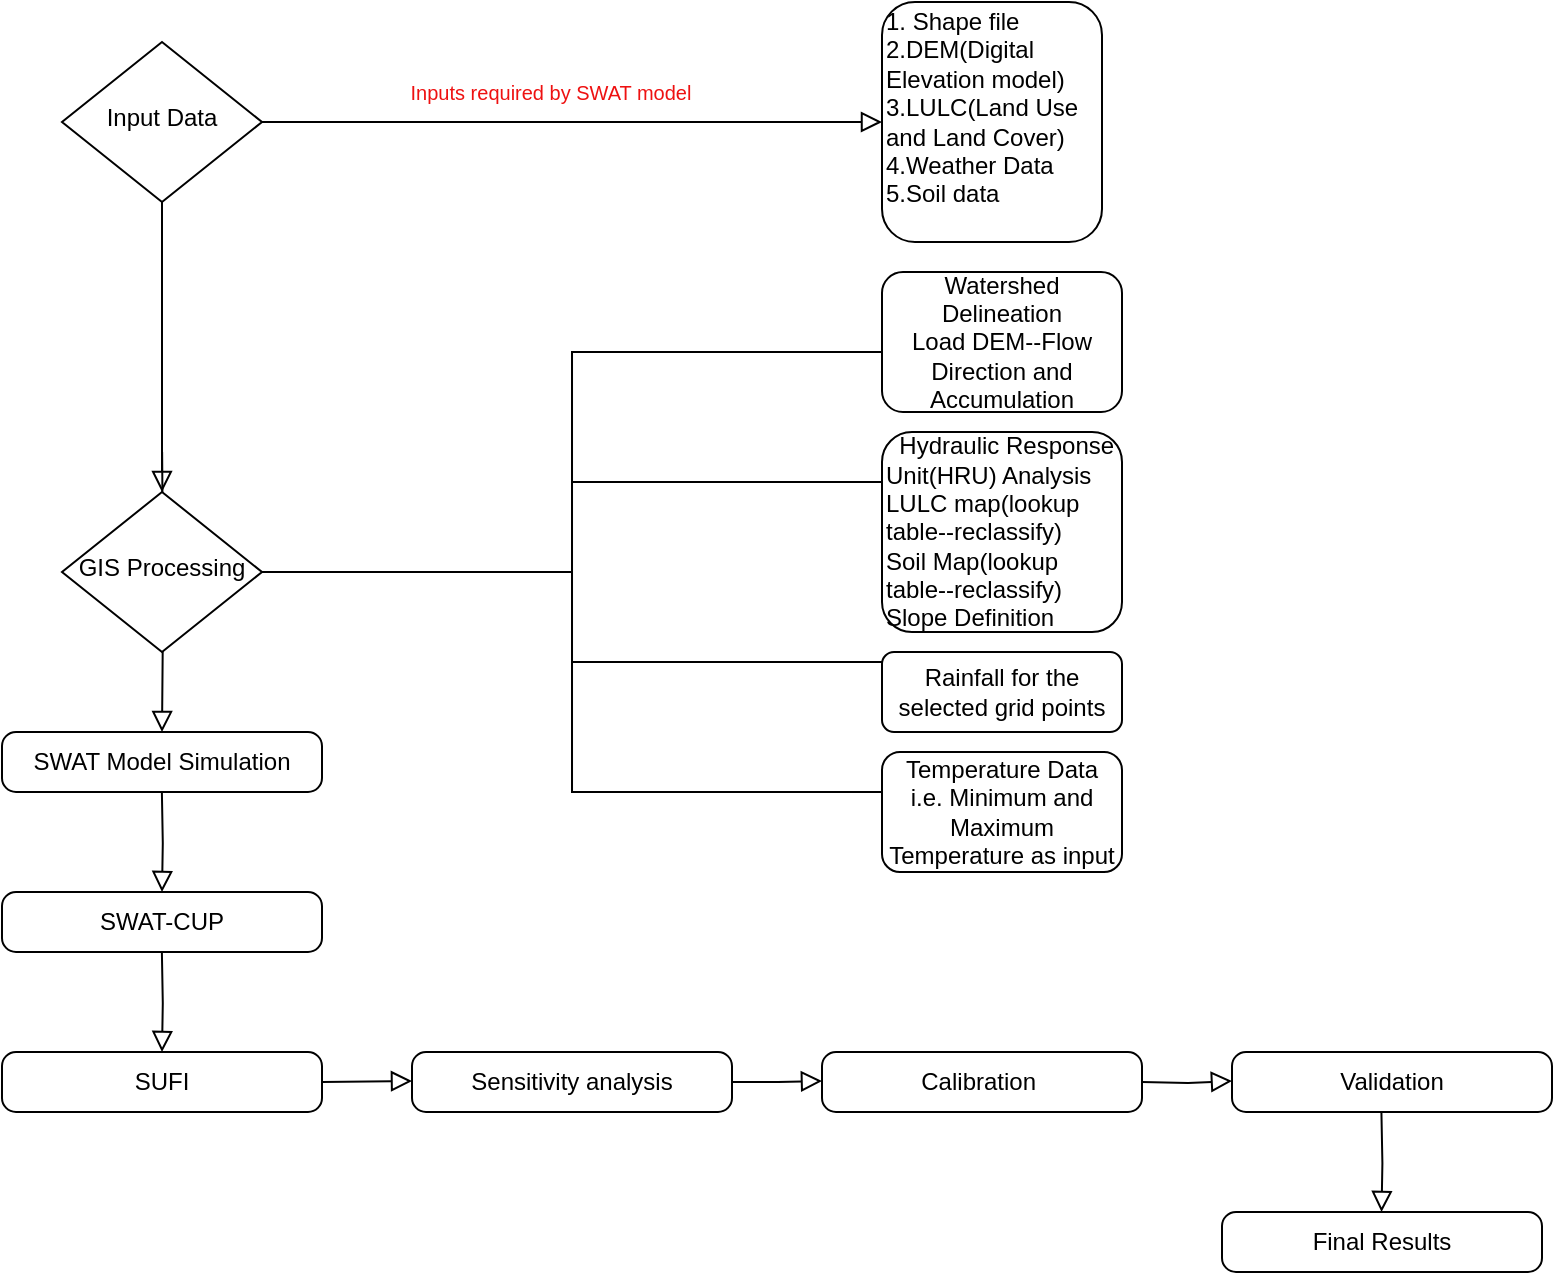 <mxfile version="24.6.4" type="github">
  <diagram id="C5RBs43oDa-KdzZeNtuy" name="Page-1">
    <mxGraphModel dx="1050" dy="557" grid="1" gridSize="10" guides="1" tooltips="1" connect="1" arrows="1" fold="1" page="1" pageScale="1" pageWidth="827" pageHeight="1169" math="0" shadow="0">
      <root>
        <mxCell id="WIyWlLk6GJQsqaUBKTNV-0" />
        <mxCell id="WIyWlLk6GJQsqaUBKTNV-1" parent="WIyWlLk6GJQsqaUBKTNV-0" />
        <mxCell id="WIyWlLk6GJQsqaUBKTNV-4" value="" style="rounded=0;html=1;jettySize=auto;orthogonalLoop=1;fontSize=11;endArrow=block;endFill=0;endSize=8;strokeWidth=1;shadow=0;labelBackgroundColor=none;edgeStyle=orthogonalEdgeStyle;exitX=0.5;exitY=1;exitDx=0;exitDy=0;" parent="WIyWlLk6GJQsqaUBKTNV-1" source="WIyWlLk6GJQsqaUBKTNV-6" target="WIyWlLk6GJQsqaUBKTNV-10" edge="1">
          <mxGeometry y="20" relative="1" as="geometry">
            <mxPoint as="offset" />
            <mxPoint x="220" y="130" as="sourcePoint" />
          </mxGeometry>
        </mxCell>
        <mxCell id="WIyWlLk6GJQsqaUBKTNV-5" value="" style="edgeStyle=orthogonalEdgeStyle;rounded=0;html=1;jettySize=auto;orthogonalLoop=1;fontSize=11;endArrow=block;endFill=0;endSize=8;strokeWidth=1;shadow=0;labelBackgroundColor=none;" parent="WIyWlLk6GJQsqaUBKTNV-1" source="WIyWlLk6GJQsqaUBKTNV-6" target="WIyWlLk6GJQsqaUBKTNV-7" edge="1">
          <mxGeometry y="10" relative="1" as="geometry">
            <mxPoint as="offset" />
          </mxGeometry>
        </mxCell>
        <mxCell id="WIyWlLk6GJQsqaUBKTNV-6" value="Input Data" style="rhombus;whiteSpace=wrap;html=1;shadow=0;fontFamily=Helvetica;fontSize=12;align=center;strokeWidth=1;spacing=6;spacingTop=-4;" parent="WIyWlLk6GJQsqaUBKTNV-1" vertex="1">
          <mxGeometry x="170" y="45" width="100" height="80" as="geometry" />
        </mxCell>
        <mxCell id="WIyWlLk6GJQsqaUBKTNV-7" value="&lt;div style=&quot;&quot;&gt;1. Shape file&amp;nbsp; &amp;nbsp;&lt;/div&gt;&lt;div style=&quot;&quot;&gt;&lt;span style=&quot;background-color: initial;&quot;&gt;2.DEM(Digital Elevation model)&lt;/span&gt;&lt;/div&gt;&lt;div style=&quot;&quot;&gt;3.LULC(Land Use and Land Cover)&lt;/div&gt;&lt;div style=&quot;&quot;&gt;4.Weather Data&lt;/div&gt;&lt;div style=&quot;&quot;&gt;5.Soil data&lt;/div&gt;&lt;div style=&quot;&quot;&gt;&lt;br&gt;&lt;/div&gt;" style="rounded=1;whiteSpace=wrap;html=1;fontSize=12;glass=0;strokeWidth=1;shadow=0;align=left;" parent="WIyWlLk6GJQsqaUBKTNV-1" vertex="1">
          <mxGeometry x="580" y="25" width="110" height="120" as="geometry" />
        </mxCell>
        <mxCell id="WIyWlLk6GJQsqaUBKTNV-8" value="" style="rounded=0;html=1;jettySize=auto;orthogonalLoop=1;fontSize=11;endArrow=block;endFill=0;endSize=8;strokeWidth=1;shadow=0;labelBackgroundColor=none;edgeStyle=orthogonalEdgeStyle;entryX=0.5;entryY=0;entryDx=0;entryDy=0;" parent="WIyWlLk6GJQsqaUBKTNV-1" target="2zxvoeg9tNZYInOulu1J-22" edge="1">
          <mxGeometry x="0.333" y="20" relative="1" as="geometry">
            <mxPoint as="offset" />
            <mxPoint x="220.059" y="249.953" as="sourcePoint" />
            <mxPoint x="220" y="380" as="targetPoint" />
          </mxGeometry>
        </mxCell>
        <mxCell id="WIyWlLk6GJQsqaUBKTNV-10" value="GIS Processing" style="rhombus;whiteSpace=wrap;html=1;shadow=0;fontFamily=Helvetica;fontSize=12;align=center;strokeWidth=1;spacing=6;spacingTop=-4;" parent="WIyWlLk6GJQsqaUBKTNV-1" vertex="1">
          <mxGeometry x="170" y="270" width="100" height="80" as="geometry" />
        </mxCell>
        <mxCell id="2zxvoeg9tNZYInOulu1J-0" value="Inputs required by SWAT model" style="text;html=1;align=center;verticalAlign=middle;resizable=0;points=[];autosize=1;fillColor=none;fontSize=10;fontColor=#ee1111;" parent="WIyWlLk6GJQsqaUBKTNV-1" vertex="1">
          <mxGeometry x="334" y="55" width="160" height="30" as="geometry" />
        </mxCell>
        <mxCell id="2zxvoeg9tNZYInOulu1J-5" value="" style="strokeWidth=1;html=1;shape=mxgraph.flowchart.annotation_2;align=left;labelPosition=right;pointerEvents=1;" parent="WIyWlLk6GJQsqaUBKTNV-1" vertex="1">
          <mxGeometry x="270" y="265" width="310" height="90" as="geometry" />
        </mxCell>
        <mxCell id="2zxvoeg9tNZYInOulu1J-8" value="" style="strokeWidth=1;html=1;shape=mxgraph.flowchart.annotation_2;align=left;labelPosition=right;pointerEvents=1;" parent="WIyWlLk6GJQsqaUBKTNV-1" vertex="1">
          <mxGeometry x="270.01" y="200" width="309.99" height="220" as="geometry" />
        </mxCell>
        <mxCell id="2zxvoeg9tNZYInOulu1J-11" value="Watershed Delineation&lt;div&gt;Load DEM--Flow Direction and Accumulation&lt;/div&gt;" style="rounded=1;whiteSpace=wrap;html=1;" parent="WIyWlLk6GJQsqaUBKTNV-1" vertex="1">
          <mxGeometry x="580" y="160" width="120" height="70" as="geometry" />
        </mxCell>
        <mxCell id="2zxvoeg9tNZYInOulu1J-12" value="" style="strokeWidth=1;html=1;shape=mxgraph.flowchart.annotation_2;align=left;labelPosition=right;pointerEvents=1;" parent="WIyWlLk6GJQsqaUBKTNV-1" vertex="1">
          <mxGeometry x="270.01" y="200" width="309.99" height="220" as="geometry" />
        </mxCell>
        <mxCell id="2zxvoeg9tNZYInOulu1J-13" value="&lt;div style=&quot;&quot;&gt;&lt;span style=&quot;background-color: initial;&quot;&gt;&amp;nbsp; Hydraulic Response Unit(HRU) Analysis&lt;/span&gt;&lt;/div&gt;&lt;div style=&quot;&quot;&gt;LULC map(lookup table--reclassify)&lt;/div&gt;&lt;div style=&quot;&quot;&gt;Soil Map(&lt;span style=&quot;background-color: initial;&quot;&gt;lookup table--reclassify)&lt;/span&gt;&lt;/div&gt;&lt;div style=&quot;&quot;&gt;&lt;span style=&quot;background-color: initial;&quot;&gt;Slope Definition&lt;/span&gt;&lt;/div&gt;" style="rounded=1;whiteSpace=wrap;html=1;align=left;" parent="WIyWlLk6GJQsqaUBKTNV-1" vertex="1">
          <mxGeometry x="580" y="240" width="120" height="100" as="geometry" />
        </mxCell>
        <mxCell id="2zxvoeg9tNZYInOulu1J-14" value="Temperature Data&lt;div&gt;i.e. Minimum and Maximum Temperature as input&lt;/div&gt;" style="rounded=1;whiteSpace=wrap;html=1;" parent="WIyWlLk6GJQsqaUBKTNV-1" vertex="1">
          <mxGeometry x="580" y="400" width="120" height="60" as="geometry" />
        </mxCell>
        <mxCell id="2zxvoeg9tNZYInOulu1J-15" value="Rainfall for the selected grid points" style="rounded=1;whiteSpace=wrap;html=1;" parent="WIyWlLk6GJQsqaUBKTNV-1" vertex="1">
          <mxGeometry x="580" y="350" width="120" height="40" as="geometry" />
        </mxCell>
        <mxCell id="2zxvoeg9tNZYInOulu1J-22" value="SWAT Model Simulation" style="rounded=1;whiteSpace=wrap;html=1;absoluteArcSize=1;arcSize=14;strokeWidth=1;" parent="WIyWlLk6GJQsqaUBKTNV-1" vertex="1">
          <mxGeometry x="140" y="390" width="160" height="30" as="geometry" />
        </mxCell>
        <mxCell id="2zxvoeg9tNZYInOulu1J-23" value="" style="rounded=0;html=1;jettySize=auto;orthogonalLoop=1;fontSize=11;endArrow=block;endFill=0;endSize=8;strokeWidth=1;shadow=0;labelBackgroundColor=none;edgeStyle=orthogonalEdgeStyle;exitX=0.5;exitY=1;exitDx=0;exitDy=0;" parent="WIyWlLk6GJQsqaUBKTNV-1" edge="1">
          <mxGeometry y="20" relative="1" as="geometry">
            <mxPoint as="offset" />
            <mxPoint x="219.94" y="420" as="sourcePoint" />
            <mxPoint x="220" y="470" as="targetPoint" />
          </mxGeometry>
        </mxCell>
        <mxCell id="2zxvoeg9tNZYInOulu1J-26" value="SWAT-CUP" style="rounded=1;whiteSpace=wrap;html=1;absoluteArcSize=1;arcSize=14;strokeWidth=1;" parent="WIyWlLk6GJQsqaUBKTNV-1" vertex="1">
          <mxGeometry x="140" y="470" width="160" height="30" as="geometry" />
        </mxCell>
        <mxCell id="2zxvoeg9tNZYInOulu1J-27" value="" style="rounded=0;html=1;jettySize=auto;orthogonalLoop=1;fontSize=11;endArrow=block;endFill=0;endSize=8;strokeWidth=1;shadow=0;labelBackgroundColor=none;edgeStyle=orthogonalEdgeStyle;exitX=0.5;exitY=1;exitDx=0;exitDy=0;" parent="WIyWlLk6GJQsqaUBKTNV-1" edge="1">
          <mxGeometry y="20" relative="1" as="geometry">
            <mxPoint as="offset" />
            <mxPoint x="219.94" y="500" as="sourcePoint" />
            <mxPoint x="220" y="550" as="targetPoint" />
          </mxGeometry>
        </mxCell>
        <mxCell id="2zxvoeg9tNZYInOulu1J-28" value="SUFI" style="rounded=1;whiteSpace=wrap;html=1;absoluteArcSize=1;arcSize=14;strokeWidth=1;" parent="WIyWlLk6GJQsqaUBKTNV-1" vertex="1">
          <mxGeometry x="140" y="550" width="160" height="30" as="geometry" />
        </mxCell>
        <mxCell id="2zxvoeg9tNZYInOulu1J-29" value="" style="rounded=0;html=1;jettySize=auto;orthogonalLoop=1;fontSize=11;endArrow=block;endFill=0;endSize=8;strokeWidth=1;shadow=0;labelBackgroundColor=none;edgeStyle=orthogonalEdgeStyle;exitX=1;exitY=0.5;exitDx=0;exitDy=0;" parent="WIyWlLk6GJQsqaUBKTNV-1" source="2zxvoeg9tNZYInOulu1J-28" edge="1">
          <mxGeometry y="20" relative="1" as="geometry">
            <mxPoint as="offset" />
            <mxPoint x="305" y="564.5" as="sourcePoint" />
            <mxPoint x="345" y="564.5" as="targetPoint" />
          </mxGeometry>
        </mxCell>
        <mxCell id="2zxvoeg9tNZYInOulu1J-30" value="Sensitivity analysis" style="rounded=1;whiteSpace=wrap;html=1;absoluteArcSize=1;arcSize=14;strokeWidth=1;" parent="WIyWlLk6GJQsqaUBKTNV-1" vertex="1">
          <mxGeometry x="345" y="550" width="160" height="30" as="geometry" />
        </mxCell>
        <mxCell id="2zxvoeg9tNZYInOulu1J-33" value="" style="rounded=0;html=1;jettySize=auto;orthogonalLoop=1;fontSize=11;endArrow=block;endFill=0;endSize=8;strokeWidth=1;shadow=0;labelBackgroundColor=none;edgeStyle=orthogonalEdgeStyle;exitX=1;exitY=0.5;exitDx=0;exitDy=0;" parent="WIyWlLk6GJQsqaUBKTNV-1" edge="1">
          <mxGeometry y="20" relative="1" as="geometry">
            <mxPoint as="offset" />
            <mxPoint x="505" y="565" as="sourcePoint" />
            <mxPoint x="550" y="564.5" as="targetPoint" />
            <Array as="points">
              <mxPoint x="528" y="565" />
            </Array>
          </mxGeometry>
        </mxCell>
        <mxCell id="2zxvoeg9tNZYInOulu1J-34" value="Calibration&amp;nbsp;" style="rounded=1;whiteSpace=wrap;html=1;absoluteArcSize=1;arcSize=14;strokeWidth=1;" parent="WIyWlLk6GJQsqaUBKTNV-1" vertex="1">
          <mxGeometry x="550" y="550" width="160" height="30" as="geometry" />
        </mxCell>
        <mxCell id="2zxvoeg9tNZYInOulu1J-36" value="" style="rounded=0;html=1;jettySize=auto;orthogonalLoop=1;fontSize=11;endArrow=block;endFill=0;endSize=8;strokeWidth=1;shadow=0;labelBackgroundColor=none;edgeStyle=orthogonalEdgeStyle;exitX=0.5;exitY=1;exitDx=0;exitDy=0;" parent="WIyWlLk6GJQsqaUBKTNV-1" edge="1">
          <mxGeometry y="20" relative="1" as="geometry">
            <mxPoint as="offset" />
            <mxPoint x="829.71" y="580" as="sourcePoint" />
            <mxPoint x="829.77" y="630" as="targetPoint" />
          </mxGeometry>
        </mxCell>
        <mxCell id="2zxvoeg9tNZYInOulu1J-37" value="Final Results" style="rounded=1;whiteSpace=wrap;html=1;absoluteArcSize=1;arcSize=14;strokeWidth=1;" parent="WIyWlLk6GJQsqaUBKTNV-1" vertex="1">
          <mxGeometry x="750" y="630" width="160" height="30" as="geometry" />
        </mxCell>
        <mxCell id="2zxvoeg9tNZYInOulu1J-38" value="" style="rounded=0;html=1;jettySize=auto;orthogonalLoop=1;fontSize=11;endArrow=block;endFill=0;endSize=8;strokeWidth=1;shadow=0;labelBackgroundColor=none;edgeStyle=orthogonalEdgeStyle;exitX=1;exitY=0.5;exitDx=0;exitDy=0;" parent="WIyWlLk6GJQsqaUBKTNV-1" edge="1">
          <mxGeometry y="20" relative="1" as="geometry">
            <mxPoint as="offset" />
            <mxPoint x="710" y="565" as="sourcePoint" />
            <mxPoint x="755" y="564.5" as="targetPoint" />
          </mxGeometry>
        </mxCell>
        <mxCell id="2zxvoeg9tNZYInOulu1J-39" value="Validation" style="rounded=1;whiteSpace=wrap;html=1;absoluteArcSize=1;arcSize=14;strokeWidth=1;" parent="WIyWlLk6GJQsqaUBKTNV-1" vertex="1">
          <mxGeometry x="755" y="550" width="160" height="30" as="geometry" />
        </mxCell>
      </root>
    </mxGraphModel>
  </diagram>
</mxfile>
